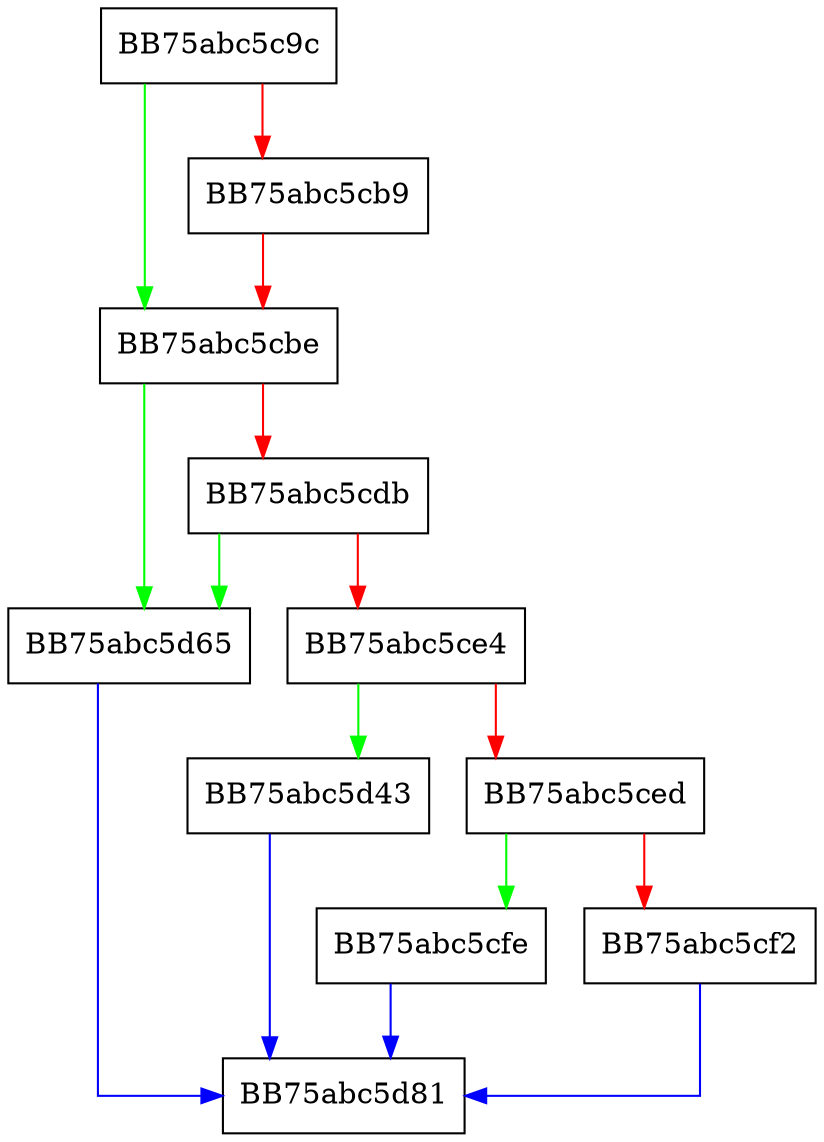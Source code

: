 digraph getop_ptr_013 {
  node [shape="box"];
  graph [splines=ortho];
  BB75abc5c9c -> BB75abc5cbe [color="green"];
  BB75abc5c9c -> BB75abc5cb9 [color="red"];
  BB75abc5cb9 -> BB75abc5cbe [color="red"];
  BB75abc5cbe -> BB75abc5d65 [color="green"];
  BB75abc5cbe -> BB75abc5cdb [color="red"];
  BB75abc5cdb -> BB75abc5d65 [color="green"];
  BB75abc5cdb -> BB75abc5ce4 [color="red"];
  BB75abc5ce4 -> BB75abc5d43 [color="green"];
  BB75abc5ce4 -> BB75abc5ced [color="red"];
  BB75abc5ced -> BB75abc5cfe [color="green"];
  BB75abc5ced -> BB75abc5cf2 [color="red"];
  BB75abc5cf2 -> BB75abc5d81 [color="blue"];
  BB75abc5cfe -> BB75abc5d81 [color="blue"];
  BB75abc5d43 -> BB75abc5d81 [color="blue"];
  BB75abc5d65 -> BB75abc5d81 [color="blue"];
}